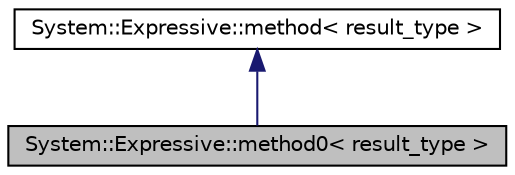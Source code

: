 digraph G
{
  edge [fontname="Helvetica",fontsize="10",labelfontname="Helvetica",labelfontsize="10"];
  node [fontname="Helvetica",fontsize="10",shape=record];
  Node1 [label="System::Expressive::method0\< result_type \>",height=0.2,width=0.4,color="black", fillcolor="grey75", style="filled" fontcolor="black"];
  Node2 -> Node1 [dir="back",color="midnightblue",fontsize="10",style="solid",fontname="Helvetica"];
  Node2 [label="System::Expressive::method\< result_type \>",height=0.2,width=0.4,color="black", fillcolor="white", style="filled",URL="$class_system_1_1_expressive_1_1method.html"];
}
